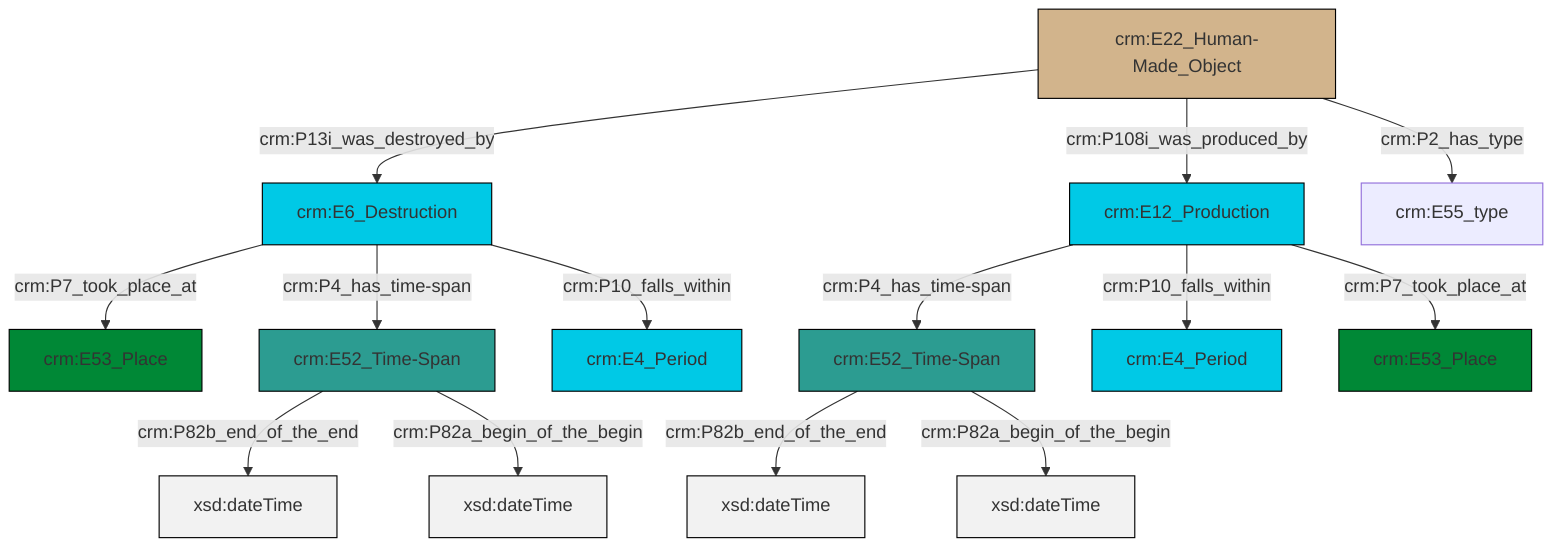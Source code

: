 graph TD
classDef Literal fill:#f2f2f2,stroke:#000000;
classDef CRM_Entity fill:#FFFFFF,stroke:#000000;
classDef Temporal_Entity fill:#00C9E6, stroke:#000000;
classDef Type fill:#E18312, stroke:#000000;
classDef Time-Span fill:#2C9C91, stroke:#000000;
classDef Appellation fill:#FFEB7F, stroke:#000000;
classDef Place fill:#008836, stroke:#000000;
classDef Persistent_Item fill:#B266B2, stroke:#000000;
classDef Conceptual_Object fill:#FFD700, stroke:#000000;
classDef Physical_Thing fill:#D2B48C, stroke:#000000;
classDef Actor fill:#f58aad, stroke:#000000;
classDef PC_Classes fill:#4ce600, stroke:#000000;
classDef Multi fill:#cccccc,stroke:#000000;

2["crm:E52_Time-Span"]:::Time-Span -->|crm:P82b_end_of_the_end| 3[xsd:dateTime]:::Literal
4["crm:E52_Time-Span"]:::Time-Span -->|crm:P82b_end_of_the_end| 5[xsd:dateTime]:::Literal
8["crm:E22_Human-Made_Object"]:::Physical_Thing -->|crm:P13i_was_destroyed_by| 9["crm:E6_Destruction"]:::Temporal_Entity
9["crm:E6_Destruction"]:::Temporal_Entity -->|crm:P7_took_place_at| 13["crm:E53_Place"]:::Place
9["crm:E6_Destruction"]:::Temporal_Entity -->|crm:P4_has_time-span| 4["crm:E52_Time-Span"]:::Time-Span
4["crm:E52_Time-Span"]:::Time-Span -->|crm:P82a_begin_of_the_begin| 18[xsd:dateTime]:::Literal
2["crm:E52_Time-Span"]:::Time-Span -->|crm:P82a_begin_of_the_begin| 23[xsd:dateTime]:::Literal
9["crm:E6_Destruction"]:::Temporal_Entity -->|crm:P10_falls_within| 21["crm:E4_Period"]:::Temporal_Entity
19["crm:E12_Production"]:::Temporal_Entity -->|crm:P4_has_time-span| 2["crm:E52_Time-Span"]:::Time-Span
8["crm:E22_Human-Made_Object"]:::Physical_Thing -->|crm:P108i_was_produced_by| 19["crm:E12_Production"]:::Temporal_Entity
19["crm:E12_Production"]:::Temporal_Entity -->|crm:P10_falls_within| 0["crm:E4_Period"]:::Temporal_Entity
19["crm:E12_Production"]:::Temporal_Entity -->|crm:P7_took_place_at| 6["crm:E53_Place"]:::Place
8["crm:E22_Human-Made_Object"]:::Physical_Thing -->|crm:P2_has_type| 15["crm:E55_type"]:::Default